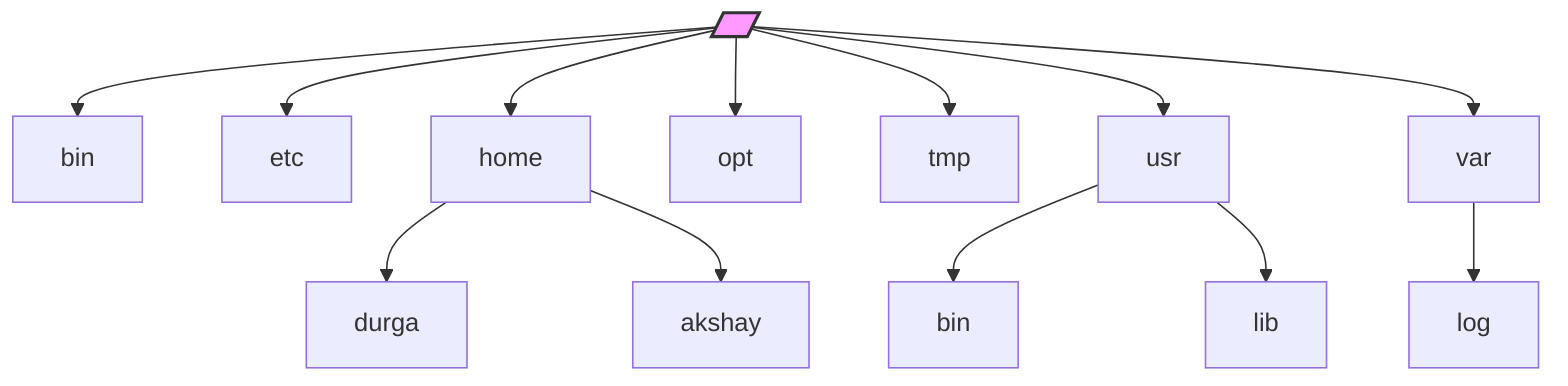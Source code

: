 graph TD
    root[/ /]
    root --> bin
    root --> etc
    root --> home
    root --> opt
    root --> tmp
    root --> usr
    root --> var

    home --> durga
    home --> akshay

    usr --> usr_bin[bin]
    usr --> usr_lib[lib]
    
    var --> log

    style root fill:#f9f,stroke:#333,stroke-width:2px
    linkStyle default orthogonal